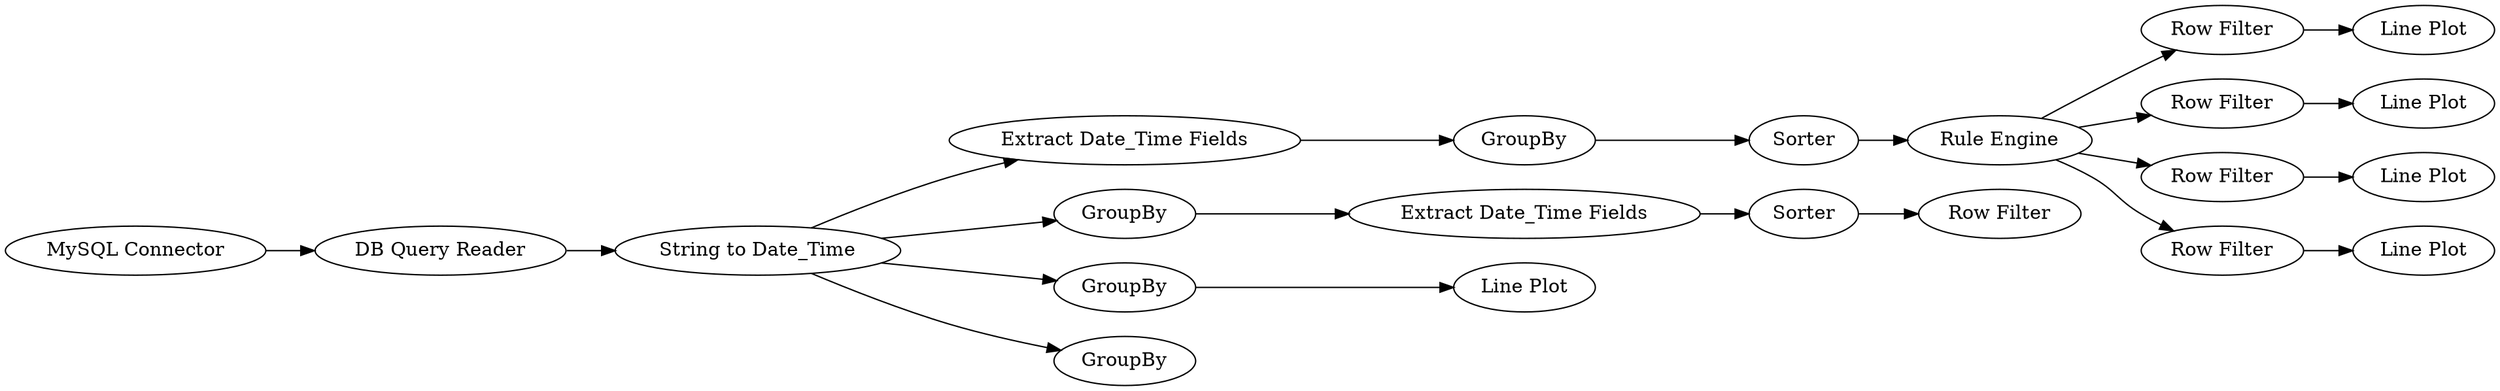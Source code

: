 digraph {
	7 -> 8
	8 -> 13
	3 -> 2
	4 -> 5
	14 -> 17
	15 -> 18
	2 -> 4
	21 -> 24
	13 -> 9
	22 -> 25
	4 -> 11
	11 -> 12
	8 -> 16
	4 -> 20
	6 -> 7
	24 -> 22
	8 -> 15
	16 -> 19
	4 -> 21
	8 -> 14
	5 -> 6
	7 [label=Sorter]
	9 [label="Line Plot"]
	21 [label=GroupBy]
	18 [label="Line Plot"]
	8 [label="Rule Engine"]
	17 [label="Line Plot"]
	3 [label="MySQL Connector"]
	19 [label="Line Plot"]
	24 [label="Extract Date_Time Fields"]
	6 [label=GroupBy]
	15 [label="Row Filter"]
	25 [label="Row Filter"]
	12 [label="Line Plot"]
	16 [label="Row Filter"]
	22 [label=Sorter]
	11 [label=GroupBy]
	4 [label="String to Date_Time"]
	14 [label="Row Filter"]
	5 [label="Extract Date_Time Fields"]
	20 [label=GroupBy]
	13 [label="Row Filter"]
	2 [label="DB Query Reader"]
	rankdir=LR
}
